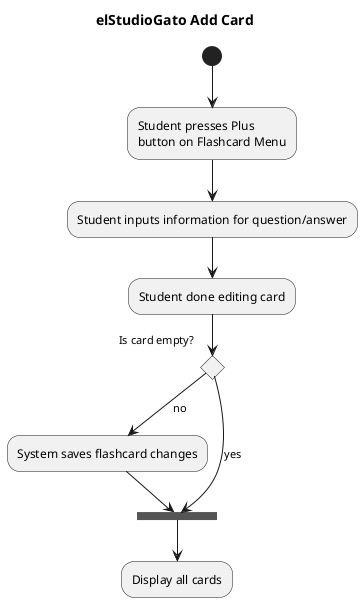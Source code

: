 @startuml
title  elStudioGato Add Card


(*) --> "Student presses Plus \nbutton on Flashcard Menu"
--> "Student inputs information for question/answer"
--> "Student done editing card"
if "Is card empty?" then
     -->[no]"System saves flashcard changes"
     --> ===done===
   else
     --> [yes]===done===
endif

--> "Display all cards"

@enduml